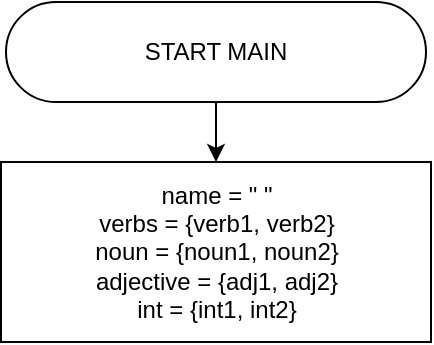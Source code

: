 <mxfile version="24.6.5" type="github">
  <diagram name="Page-1" id="AcvORmyKL_cDA2iYpnHu">
    <mxGraphModel dx="458" dy="534" grid="1" gridSize="10" guides="1" tooltips="1" connect="1" arrows="1" fold="1" page="1" pageScale="1" pageWidth="850" pageHeight="1100" math="0" shadow="0">
      <root>
        <mxCell id="0" />
        <mxCell id="1" parent="0" />
        <mxCell id="nFXKV-LCEwdOK6MNDmqJ-4" value="" style="edgeStyle=orthogonalEdgeStyle;rounded=0;orthogonalLoop=1;jettySize=auto;html=1;" edge="1" parent="1" source="nFXKV-LCEwdOK6MNDmqJ-1" target="nFXKV-LCEwdOK6MNDmqJ-3">
          <mxGeometry relative="1" as="geometry" />
        </mxCell>
        <mxCell id="nFXKV-LCEwdOK6MNDmqJ-1" value="START MAIN" style="html=1;dashed=0;whiteSpace=wrap;shape=mxgraph.dfd.start" vertex="1" parent="1">
          <mxGeometry x="260" y="90" width="210" height="50" as="geometry" />
        </mxCell>
        <mxCell id="nFXKV-LCEwdOK6MNDmqJ-3" value="name = &quot; &quot;&lt;div&gt;verbs = {verb1, verb2}&lt;/div&gt;&lt;div&gt;noun = {noun1, noun2}&lt;/div&gt;&lt;div&gt;adjective = {adj1, adj2}&lt;/div&gt;&lt;div&gt;int = {int1, int2}&lt;/div&gt;" style="html=1;dashed=0;whiteSpace=wrap;" vertex="1" parent="1">
          <mxGeometry x="257.5" y="170" width="215" height="90" as="geometry" />
        </mxCell>
      </root>
    </mxGraphModel>
  </diagram>
</mxfile>
